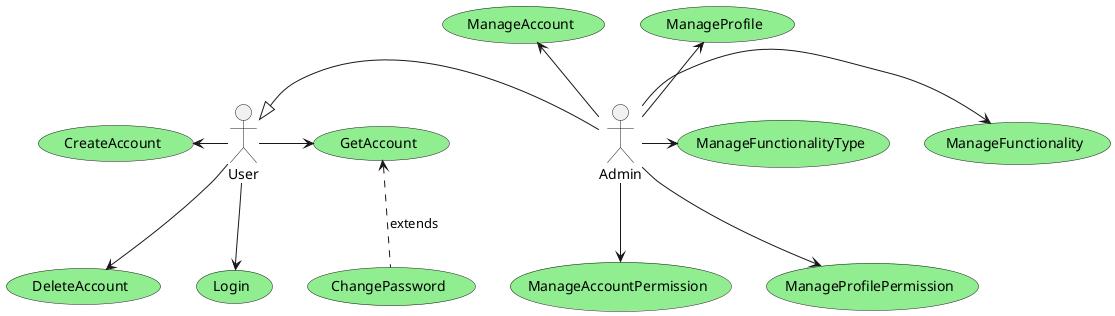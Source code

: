 @startuml Use Case

actor User
actor Admin

usecase CreateAccount #LightGreen
usecase Login #LightGreen
usecase GetAccount #LightGreen
usecase DeleteAccount #LightGreen
usecase ChangePassword #LightGreen
usecase ManageProfile #LightGreen
usecase ManageFunctionalityType #LightGreen
usecase ManageFunctionality #LightGreen
usecase ManageProfilePermission #LightGreen
usecase ManageAccountPermission #LightGreen
usecase ManageAccount #LightGreen

User <|-r- Admin

User -l-> (CreateAccount) 
User -d-> (DeleteAccount)
User -r-> (GetAccount)
(GetAccount) <.d. (ChangePassword) : extends
User -d-> (Login)

Admin -u-> (ManageProfile) 
Admin -u-> (ManageAccount) 
Admin -d-> (ManageProfilePermission) 
Admin -d-> (ManageAccountPermission) 
Admin -r-> (ManageFunctionality) 
Admin -r-> (ManageFunctionalityType) 

@enduml